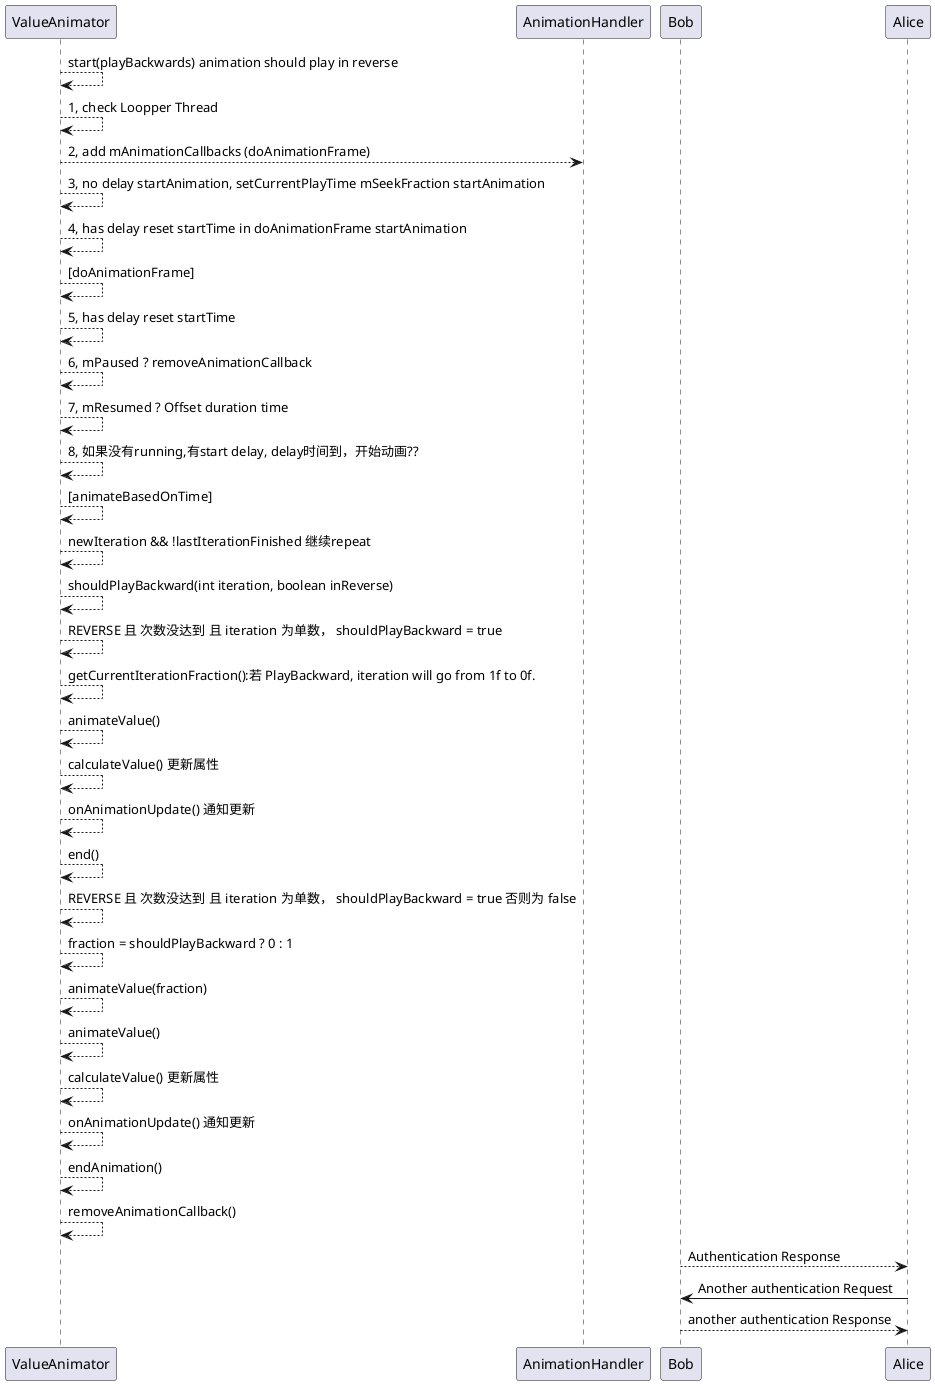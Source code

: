 @startuml
ValueAnimator --> ValueAnimator: start(playBackwards) animation should play in reverse
ValueAnimator --> ValueAnimator: 1, check Loopper Thread
ValueAnimator --> AnimationHandler: 2, add mAnimationCallbacks (doAnimationFrame)
ValueAnimator --> ValueAnimator: 3, no delay startAnimation, setCurrentPlayTime mSeekFraction startAnimation
ValueAnimator --> ValueAnimator: 4, has delay reset startTime in doAnimationFrame startAnimation
ValueAnimator --> ValueAnimator: [doAnimationFrame]
ValueAnimator --> ValueAnimator: 5, has delay reset startTime
ValueAnimator --> ValueAnimator: 6, mPaused ? removeAnimationCallback
ValueAnimator --> ValueAnimator: 7, mResumed ? Offset duration time
ValueAnimator --> ValueAnimator: 8, 如果没有running,有start delay, delay时间到，开始动画??
ValueAnimator --> ValueAnimator: [animateBasedOnTime]
ValueAnimator --> ValueAnimator: newIteration && !lastIterationFinished 继续repeat
ValueAnimator --> ValueAnimator: shouldPlayBackward(int iteration, boolean inReverse)
ValueAnimator --> ValueAnimator: REVERSE 且 次数没达到 且 iteration 为单数， shouldPlayBackward = true
ValueAnimator --> ValueAnimator: getCurrentIterationFraction():若 PlayBackward, iteration will go from 1f to 0f.
ValueAnimator --> ValueAnimator: animateValue()
ValueAnimator --> ValueAnimator: calculateValue() 更新属性
ValueAnimator --> ValueAnimator: onAnimationUpdate() 通知更新


ValueAnimator --> ValueAnimator: end()
ValueAnimator --> ValueAnimator: REVERSE 且 次数没达到 且 iteration 为单数， shouldPlayBackward = true 否则为 false
ValueAnimator --> ValueAnimator: fraction = shouldPlayBackward ? 0 : 1
ValueAnimator --> ValueAnimator: animateValue(fraction)
ValueAnimator --> ValueAnimator: animateValue()
ValueAnimator --> ValueAnimator: calculateValue() 更新属性
ValueAnimator --> ValueAnimator: onAnimationUpdate() 通知更新
ValueAnimator --> ValueAnimator: endAnimation()
ValueAnimator --> ValueAnimator: removeAnimationCallback()


Bob --> Alice: Authentication Response

Alice -> Bob: Another authentication Request
Alice <-- Bob: another authentication Response
@enduml